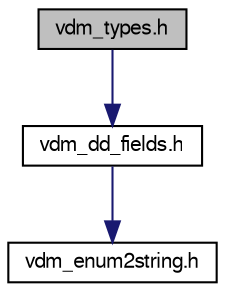 digraph "vdm_types.h"
{
  bgcolor="transparent";
  edge [fontname="FreeSans",fontsize="10",labelfontname="FreeSans",labelfontsize="10"];
  node [fontname="FreeSans",fontsize="10",shape=record];
  Node1 [label="vdm_types.h",height=0.2,width=0.4,color="black", fillcolor="grey75", style="filled" fontcolor="black"];
  Node1 -> Node2 [color="midnightblue",fontsize="10",style="solid",fontname="FreeSans"];
  Node2 [label="vdm_dd_fields.h",height=0.2,width=0.4,color="black",URL="$vdm__dd__fields_8h.html",tooltip="OMA DM Protocol Engine download descriptor fields."];
  Node2 -> Node3 [color="midnightblue",fontsize="10",style="solid",fontname="FreeSans"];
  Node3 [label="vdm_enum2string.h",height=0.2,width=0.4,color="black",URL="$vdm__enum2string_8h.html",tooltip="Utility for converting enum to string."];
}
